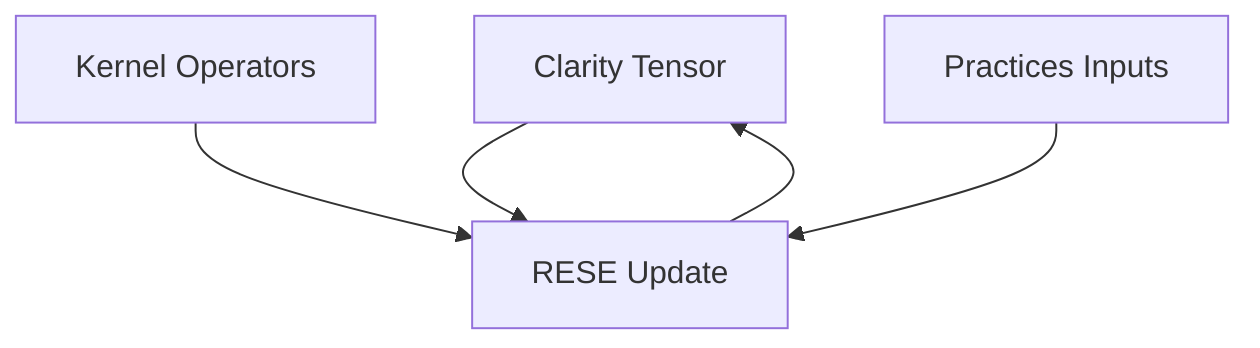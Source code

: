 flowchart TD
  C[Clarity Tensor] --> R[RESE Update]
  K[Kernel Operators] --> R
  P[Practices Inputs] --> R
  R --> C